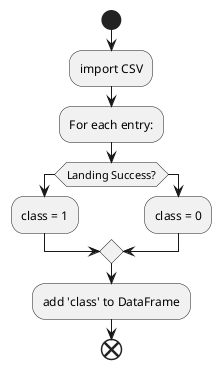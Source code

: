 @startuml 3-wrangling

start
:import CSV;
:For each entry:;
if (Landing Success?) then
:class = 1;
else
:class = 0;
endif

:add 'class' to DataFrame;
end

@enduml